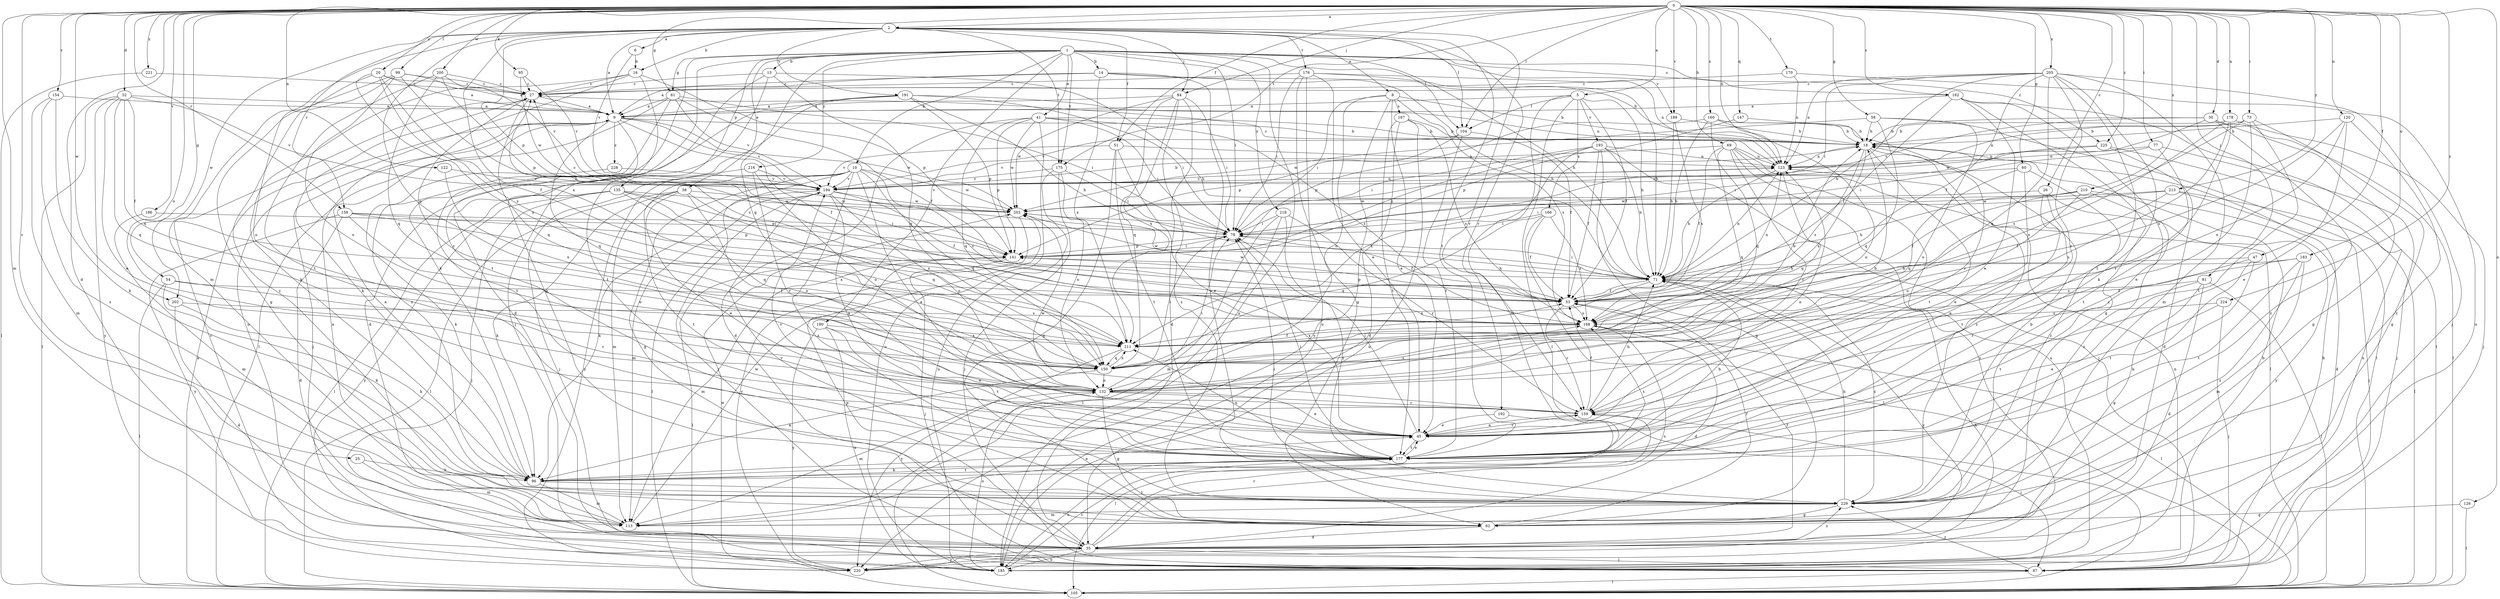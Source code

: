 strict digraph  {
0;
1;
2;
5;
6;
8;
9;
10;
13;
14;
16;
18;
20;
25;
26;
27;
30;
32;
35;
38;
41;
45;
47;
51;
53;
54;
58;
60;
61;
62;
69;
71;
73;
77;
78;
81;
84;
87;
95;
96;
99;
104;
105;
113;
120;
122;
123;
126;
132;
135;
141;
147;
150;
154;
158;
159;
160;
162;
166;
167;
168;
170;
175;
176;
177;
178;
183;
185;
186;
189;
190;
191;
192;
193;
194;
200;
202;
203;
205;
210;
211;
213;
216;
218;
220;
221;
224;
225;
228;
229;
0 -> 2  [label=a];
0 -> 5  [label=a];
0 -> 20  [label=c];
0 -> 25  [label=c];
0 -> 26  [label=c];
0 -> 30  [label=d];
0 -> 32  [label=d];
0 -> 35  [label=d];
0 -> 47  [label=f];
0 -> 51  [label=f];
0 -> 54  [label=g];
0 -> 58  [label=g];
0 -> 60  [label=g];
0 -> 61  [label=g];
0 -> 69  [label=h];
0 -> 73  [label=i];
0 -> 77  [label=i];
0 -> 81  [label=j];
0 -> 84  [label=j];
0 -> 95  [label=k];
0 -> 99  [label=l];
0 -> 104  [label=l];
0 -> 113  [label=m];
0 -> 120  [label=n];
0 -> 122  [label=n];
0 -> 123  [label=n];
0 -> 126  [label=o];
0 -> 132  [label=o];
0 -> 147  [label=q];
0 -> 154  [label=r];
0 -> 158  [label=r];
0 -> 160  [label=s];
0 -> 162  [label=s];
0 -> 170  [label=t];
0 -> 175  [label=t];
0 -> 178  [label=u];
0 -> 183  [label=u];
0 -> 186  [label=v];
0 -> 189  [label=v];
0 -> 200  [label=w];
0 -> 202  [label=w];
0 -> 205  [label=x];
0 -> 210  [label=x];
0 -> 213  [label=y];
0 -> 221  [label=z];
0 -> 224  [label=z];
0 -> 225  [label=z];
1 -> 10  [label=b];
1 -> 13  [label=b];
1 -> 14  [label=b];
1 -> 38  [label=e];
1 -> 41  [label=e];
1 -> 61  [label=g];
1 -> 62  [label=g];
1 -> 71  [label=h];
1 -> 78  [label=i];
1 -> 96  [label=k];
1 -> 104  [label=l];
1 -> 135  [label=p];
1 -> 150  [label=q];
1 -> 162  [label=s];
1 -> 175  [label=t];
1 -> 185  [label=u];
1 -> 189  [label=v];
1 -> 190  [label=v];
1 -> 216  [label=y];
1 -> 218  [label=y];
1 -> 225  [label=z];
2 -> 6  [label=a];
2 -> 8  [label=a];
2 -> 9  [label=a];
2 -> 16  [label=b];
2 -> 51  [label=f];
2 -> 84  [label=j];
2 -> 104  [label=l];
2 -> 113  [label=m];
2 -> 141  [label=p];
2 -> 150  [label=q];
2 -> 158  [label=r];
2 -> 159  [label=r];
2 -> 175  [label=t];
2 -> 176  [label=t];
2 -> 177  [label=t];
2 -> 191  [label=v];
2 -> 192  [label=v];
2 -> 202  [label=w];
2 -> 211  [label=x];
5 -> 9  [label=a];
5 -> 53  [label=f];
5 -> 71  [label=h];
5 -> 104  [label=l];
5 -> 105  [label=l];
5 -> 113  [label=m];
5 -> 166  [label=s];
5 -> 193  [label=v];
6 -> 16  [label=b];
6 -> 194  [label=v];
8 -> 18  [label=b];
8 -> 45  [label=e];
8 -> 78  [label=i];
8 -> 132  [label=o];
8 -> 167  [label=s];
8 -> 168  [label=s];
8 -> 220  [label=y];
9 -> 18  [label=b];
9 -> 53  [label=f];
9 -> 87  [label=j];
9 -> 150  [label=q];
9 -> 177  [label=t];
9 -> 194  [label=v];
9 -> 203  [label=w];
9 -> 228  [label=z];
10 -> 45  [label=e];
10 -> 62  [label=g];
10 -> 87  [label=j];
10 -> 113  [label=m];
10 -> 150  [label=q];
10 -> 168  [label=s];
10 -> 194  [label=v];
10 -> 203  [label=w];
10 -> 220  [label=y];
10 -> 229  [label=z];
13 -> 27  [label=c];
13 -> 35  [label=d];
13 -> 71  [label=h];
13 -> 87  [label=j];
13 -> 150  [label=q];
14 -> 9  [label=a];
14 -> 18  [label=b];
14 -> 27  [label=c];
14 -> 71  [label=h];
14 -> 211  [label=x];
14 -> 229  [label=z];
16 -> 27  [label=c];
16 -> 96  [label=k];
16 -> 141  [label=p];
16 -> 177  [label=t];
16 -> 185  [label=u];
18 -> 123  [label=n];
18 -> 168  [label=s];
18 -> 177  [label=t];
18 -> 211  [label=x];
18 -> 229  [label=z];
20 -> 9  [label=a];
20 -> 27  [label=c];
20 -> 53  [label=f];
20 -> 132  [label=o];
20 -> 168  [label=s];
20 -> 211  [label=x];
25 -> 96  [label=k];
25 -> 113  [label=m];
26 -> 45  [label=e];
26 -> 177  [label=t];
26 -> 203  [label=w];
26 -> 220  [label=y];
27 -> 9  [label=a];
27 -> 96  [label=k];
27 -> 150  [label=q];
30 -> 18  [label=b];
30 -> 62  [label=g];
30 -> 105  [label=l];
30 -> 194  [label=v];
30 -> 203  [label=w];
30 -> 229  [label=z];
32 -> 9  [label=a];
32 -> 45  [label=e];
32 -> 53  [label=f];
32 -> 105  [label=l];
32 -> 150  [label=q];
32 -> 194  [label=v];
32 -> 211  [label=x];
32 -> 220  [label=y];
35 -> 53  [label=f];
35 -> 87  [label=j];
35 -> 141  [label=p];
35 -> 159  [label=r];
35 -> 168  [label=s];
35 -> 185  [label=u];
35 -> 220  [label=y];
35 -> 229  [label=z];
38 -> 45  [label=e];
38 -> 96  [label=k];
38 -> 105  [label=l];
38 -> 132  [label=o];
38 -> 150  [label=q];
38 -> 177  [label=t];
38 -> 203  [label=w];
41 -> 18  [label=b];
41 -> 35  [label=d];
41 -> 78  [label=i];
41 -> 141  [label=p];
41 -> 150  [label=q];
41 -> 168  [label=s];
41 -> 185  [label=u];
41 -> 203  [label=w];
45 -> 78  [label=i];
45 -> 123  [label=n];
45 -> 159  [label=r];
45 -> 177  [label=t];
47 -> 71  [label=h];
47 -> 96  [label=k];
47 -> 159  [label=r];
47 -> 177  [label=t];
51 -> 45  [label=e];
51 -> 62  [label=g];
51 -> 123  [label=n];
51 -> 177  [label=t];
51 -> 194  [label=v];
53 -> 123  [label=n];
53 -> 141  [label=p];
53 -> 159  [label=r];
53 -> 168  [label=s];
53 -> 203  [label=w];
54 -> 53  [label=f];
54 -> 96  [label=k];
54 -> 105  [label=l];
54 -> 159  [label=r];
58 -> 18  [label=b];
58 -> 105  [label=l];
58 -> 132  [label=o];
58 -> 150  [label=q];
58 -> 203  [label=w];
60 -> 45  [label=e];
60 -> 150  [label=q];
60 -> 194  [label=v];
60 -> 229  [label=z];
61 -> 9  [label=a];
61 -> 53  [label=f];
61 -> 78  [label=i];
61 -> 105  [label=l];
61 -> 194  [label=v];
61 -> 229  [label=z];
62 -> 35  [label=d];
62 -> 53  [label=f];
62 -> 194  [label=v];
69 -> 53  [label=f];
69 -> 105  [label=l];
69 -> 123  [label=n];
69 -> 150  [label=q];
69 -> 159  [label=r];
69 -> 185  [label=u];
69 -> 194  [label=v];
69 -> 220  [label=y];
71 -> 53  [label=f];
71 -> 78  [label=i];
71 -> 123  [label=n];
71 -> 203  [label=w];
71 -> 211  [label=x];
71 -> 220  [label=y];
71 -> 229  [label=z];
73 -> 18  [label=b];
73 -> 45  [label=e];
73 -> 62  [label=g];
73 -> 123  [label=n];
73 -> 168  [label=s];
73 -> 177  [label=t];
77 -> 78  [label=i];
77 -> 87  [label=j];
77 -> 123  [label=n];
77 -> 177  [label=t];
78 -> 27  [label=c];
78 -> 53  [label=f];
78 -> 141  [label=p];
81 -> 35  [label=d];
81 -> 53  [label=f];
81 -> 62  [label=g];
81 -> 105  [label=l];
81 -> 177  [label=t];
84 -> 9  [label=a];
84 -> 35  [label=d];
84 -> 78  [label=i];
84 -> 150  [label=q];
84 -> 203  [label=w];
84 -> 211  [label=x];
84 -> 229  [label=z];
87 -> 18  [label=b];
87 -> 105  [label=l];
87 -> 229  [label=z];
95 -> 27  [label=c];
95 -> 194  [label=v];
95 -> 203  [label=w];
96 -> 9  [label=a];
96 -> 45  [label=e];
96 -> 113  [label=m];
96 -> 177  [label=t];
96 -> 229  [label=z];
99 -> 9  [label=a];
99 -> 27  [label=c];
99 -> 62  [label=g];
99 -> 71  [label=h];
99 -> 132  [label=o];
99 -> 229  [label=z];
104 -> 53  [label=f];
104 -> 141  [label=p];
104 -> 177  [label=t];
104 -> 194  [label=v];
105 -> 9  [label=a];
105 -> 203  [label=w];
113 -> 9  [label=a];
113 -> 203  [label=w];
120 -> 18  [label=b];
120 -> 45  [label=e];
120 -> 168  [label=s];
120 -> 211  [label=x];
120 -> 229  [label=z];
122 -> 194  [label=v];
122 -> 211  [label=x];
123 -> 27  [label=c];
123 -> 71  [label=h];
123 -> 150  [label=q];
123 -> 194  [label=v];
126 -> 62  [label=g];
126 -> 105  [label=l];
132 -> 18  [label=b];
132 -> 27  [label=c];
132 -> 45  [label=e];
132 -> 62  [label=g];
132 -> 78  [label=i];
132 -> 113  [label=m];
132 -> 159  [label=r];
132 -> 168  [label=s];
135 -> 87  [label=j];
135 -> 105  [label=l];
135 -> 141  [label=p];
135 -> 150  [label=q];
135 -> 203  [label=w];
135 -> 211  [label=x];
135 -> 220  [label=y];
141 -> 71  [label=h];
141 -> 78  [label=i];
141 -> 87  [label=j];
141 -> 105  [label=l];
141 -> 113  [label=m];
147 -> 18  [label=b];
147 -> 141  [label=p];
150 -> 53  [label=f];
150 -> 78  [label=i];
150 -> 96  [label=k];
150 -> 132  [label=o];
150 -> 211  [label=x];
154 -> 9  [label=a];
154 -> 96  [label=k];
154 -> 113  [label=m];
154 -> 229  [label=z];
158 -> 35  [label=d];
158 -> 78  [label=i];
158 -> 132  [label=o];
158 -> 141  [label=p];
158 -> 211  [label=x];
158 -> 220  [label=y];
159 -> 45  [label=e];
159 -> 53  [label=f];
159 -> 71  [label=h];
159 -> 87  [label=j];
159 -> 203  [label=w];
160 -> 18  [label=b];
160 -> 71  [label=h];
160 -> 132  [label=o];
160 -> 141  [label=p];
160 -> 150  [label=q];
160 -> 159  [label=r];
162 -> 9  [label=a];
162 -> 45  [label=e];
162 -> 53  [label=f];
162 -> 62  [label=g];
162 -> 105  [label=l];
162 -> 229  [label=z];
166 -> 53  [label=f];
166 -> 78  [label=i];
166 -> 105  [label=l];
166 -> 150  [label=q];
166 -> 168  [label=s];
167 -> 18  [label=b];
167 -> 35  [label=d];
167 -> 168  [label=s];
167 -> 177  [label=t];
167 -> 185  [label=u];
168 -> 27  [label=c];
168 -> 35  [label=d];
168 -> 105  [label=l];
168 -> 211  [label=x];
170 -> 27  [label=c];
170 -> 123  [label=n];
170 -> 185  [label=u];
175 -> 78  [label=i];
175 -> 87  [label=j];
175 -> 132  [label=o];
175 -> 185  [label=u];
175 -> 194  [label=v];
176 -> 27  [label=c];
176 -> 45  [label=e];
176 -> 62  [label=g];
176 -> 71  [label=h];
176 -> 78  [label=i];
176 -> 123  [label=n];
176 -> 185  [label=u];
177 -> 45  [label=e];
177 -> 71  [label=h];
177 -> 78  [label=i];
177 -> 96  [label=k];
177 -> 168  [label=s];
177 -> 185  [label=u];
177 -> 194  [label=v];
177 -> 211  [label=x];
178 -> 18  [label=b];
178 -> 87  [label=j];
178 -> 132  [label=o];
178 -> 159  [label=r];
178 -> 211  [label=x];
183 -> 71  [label=h];
183 -> 113  [label=m];
183 -> 168  [label=s];
183 -> 177  [label=t];
183 -> 229  [label=z];
185 -> 18  [label=b];
185 -> 27  [label=c];
185 -> 123  [label=n];
185 -> 132  [label=o];
185 -> 177  [label=t];
186 -> 78  [label=i];
186 -> 113  [label=m];
189 -> 18  [label=b];
189 -> 71  [label=h];
189 -> 168  [label=s];
190 -> 45  [label=e];
190 -> 177  [label=t];
190 -> 185  [label=u];
190 -> 211  [label=x];
190 -> 220  [label=y];
191 -> 9  [label=a];
191 -> 35  [label=d];
191 -> 71  [label=h];
191 -> 78  [label=i];
191 -> 123  [label=n];
191 -> 141  [label=p];
191 -> 177  [label=t];
192 -> 45  [label=e];
192 -> 105  [label=l];
193 -> 53  [label=f];
193 -> 62  [label=g];
193 -> 71  [label=h];
193 -> 78  [label=i];
193 -> 87  [label=j];
193 -> 123  [label=n];
193 -> 141  [label=p];
193 -> 211  [label=x];
194 -> 18  [label=b];
194 -> 45  [label=e];
194 -> 53  [label=f];
194 -> 96  [label=k];
194 -> 105  [label=l];
194 -> 113  [label=m];
194 -> 123  [label=n];
194 -> 132  [label=o];
194 -> 203  [label=w];
200 -> 27  [label=c];
200 -> 141  [label=p];
200 -> 150  [label=q];
200 -> 177  [label=t];
200 -> 194  [label=v];
202 -> 35  [label=d];
202 -> 96  [label=k];
202 -> 168  [label=s];
203 -> 78  [label=i];
203 -> 220  [label=y];
205 -> 27  [label=c];
205 -> 53  [label=f];
205 -> 71  [label=h];
205 -> 78  [label=i];
205 -> 87  [label=j];
205 -> 96  [label=k];
205 -> 113  [label=m];
205 -> 123  [label=n];
205 -> 150  [label=q];
205 -> 159  [label=r];
205 -> 177  [label=t];
210 -> 35  [label=d];
210 -> 53  [label=f];
210 -> 71  [label=h];
210 -> 132  [label=o];
210 -> 203  [label=w];
210 -> 229  [label=z];
211 -> 18  [label=b];
211 -> 150  [label=q];
211 -> 220  [label=y];
213 -> 53  [label=f];
213 -> 78  [label=i];
213 -> 87  [label=j];
213 -> 105  [label=l];
213 -> 203  [label=w];
216 -> 87  [label=j];
216 -> 132  [label=o];
216 -> 159  [label=r];
216 -> 194  [label=v];
218 -> 78  [label=i];
218 -> 105  [label=l];
218 -> 113  [label=m];
218 -> 159  [label=r];
218 -> 229  [label=z];
220 -> 71  [label=h];
221 -> 27  [label=c];
221 -> 105  [label=l];
224 -> 45  [label=e];
224 -> 87  [label=j];
224 -> 168  [label=s];
225 -> 35  [label=d];
225 -> 78  [label=i];
225 -> 123  [label=n];
225 -> 185  [label=u];
228 -> 96  [label=k];
228 -> 194  [label=v];
229 -> 18  [label=b];
229 -> 62  [label=g];
229 -> 71  [label=h];
229 -> 78  [label=i];
229 -> 113  [label=m];
}
